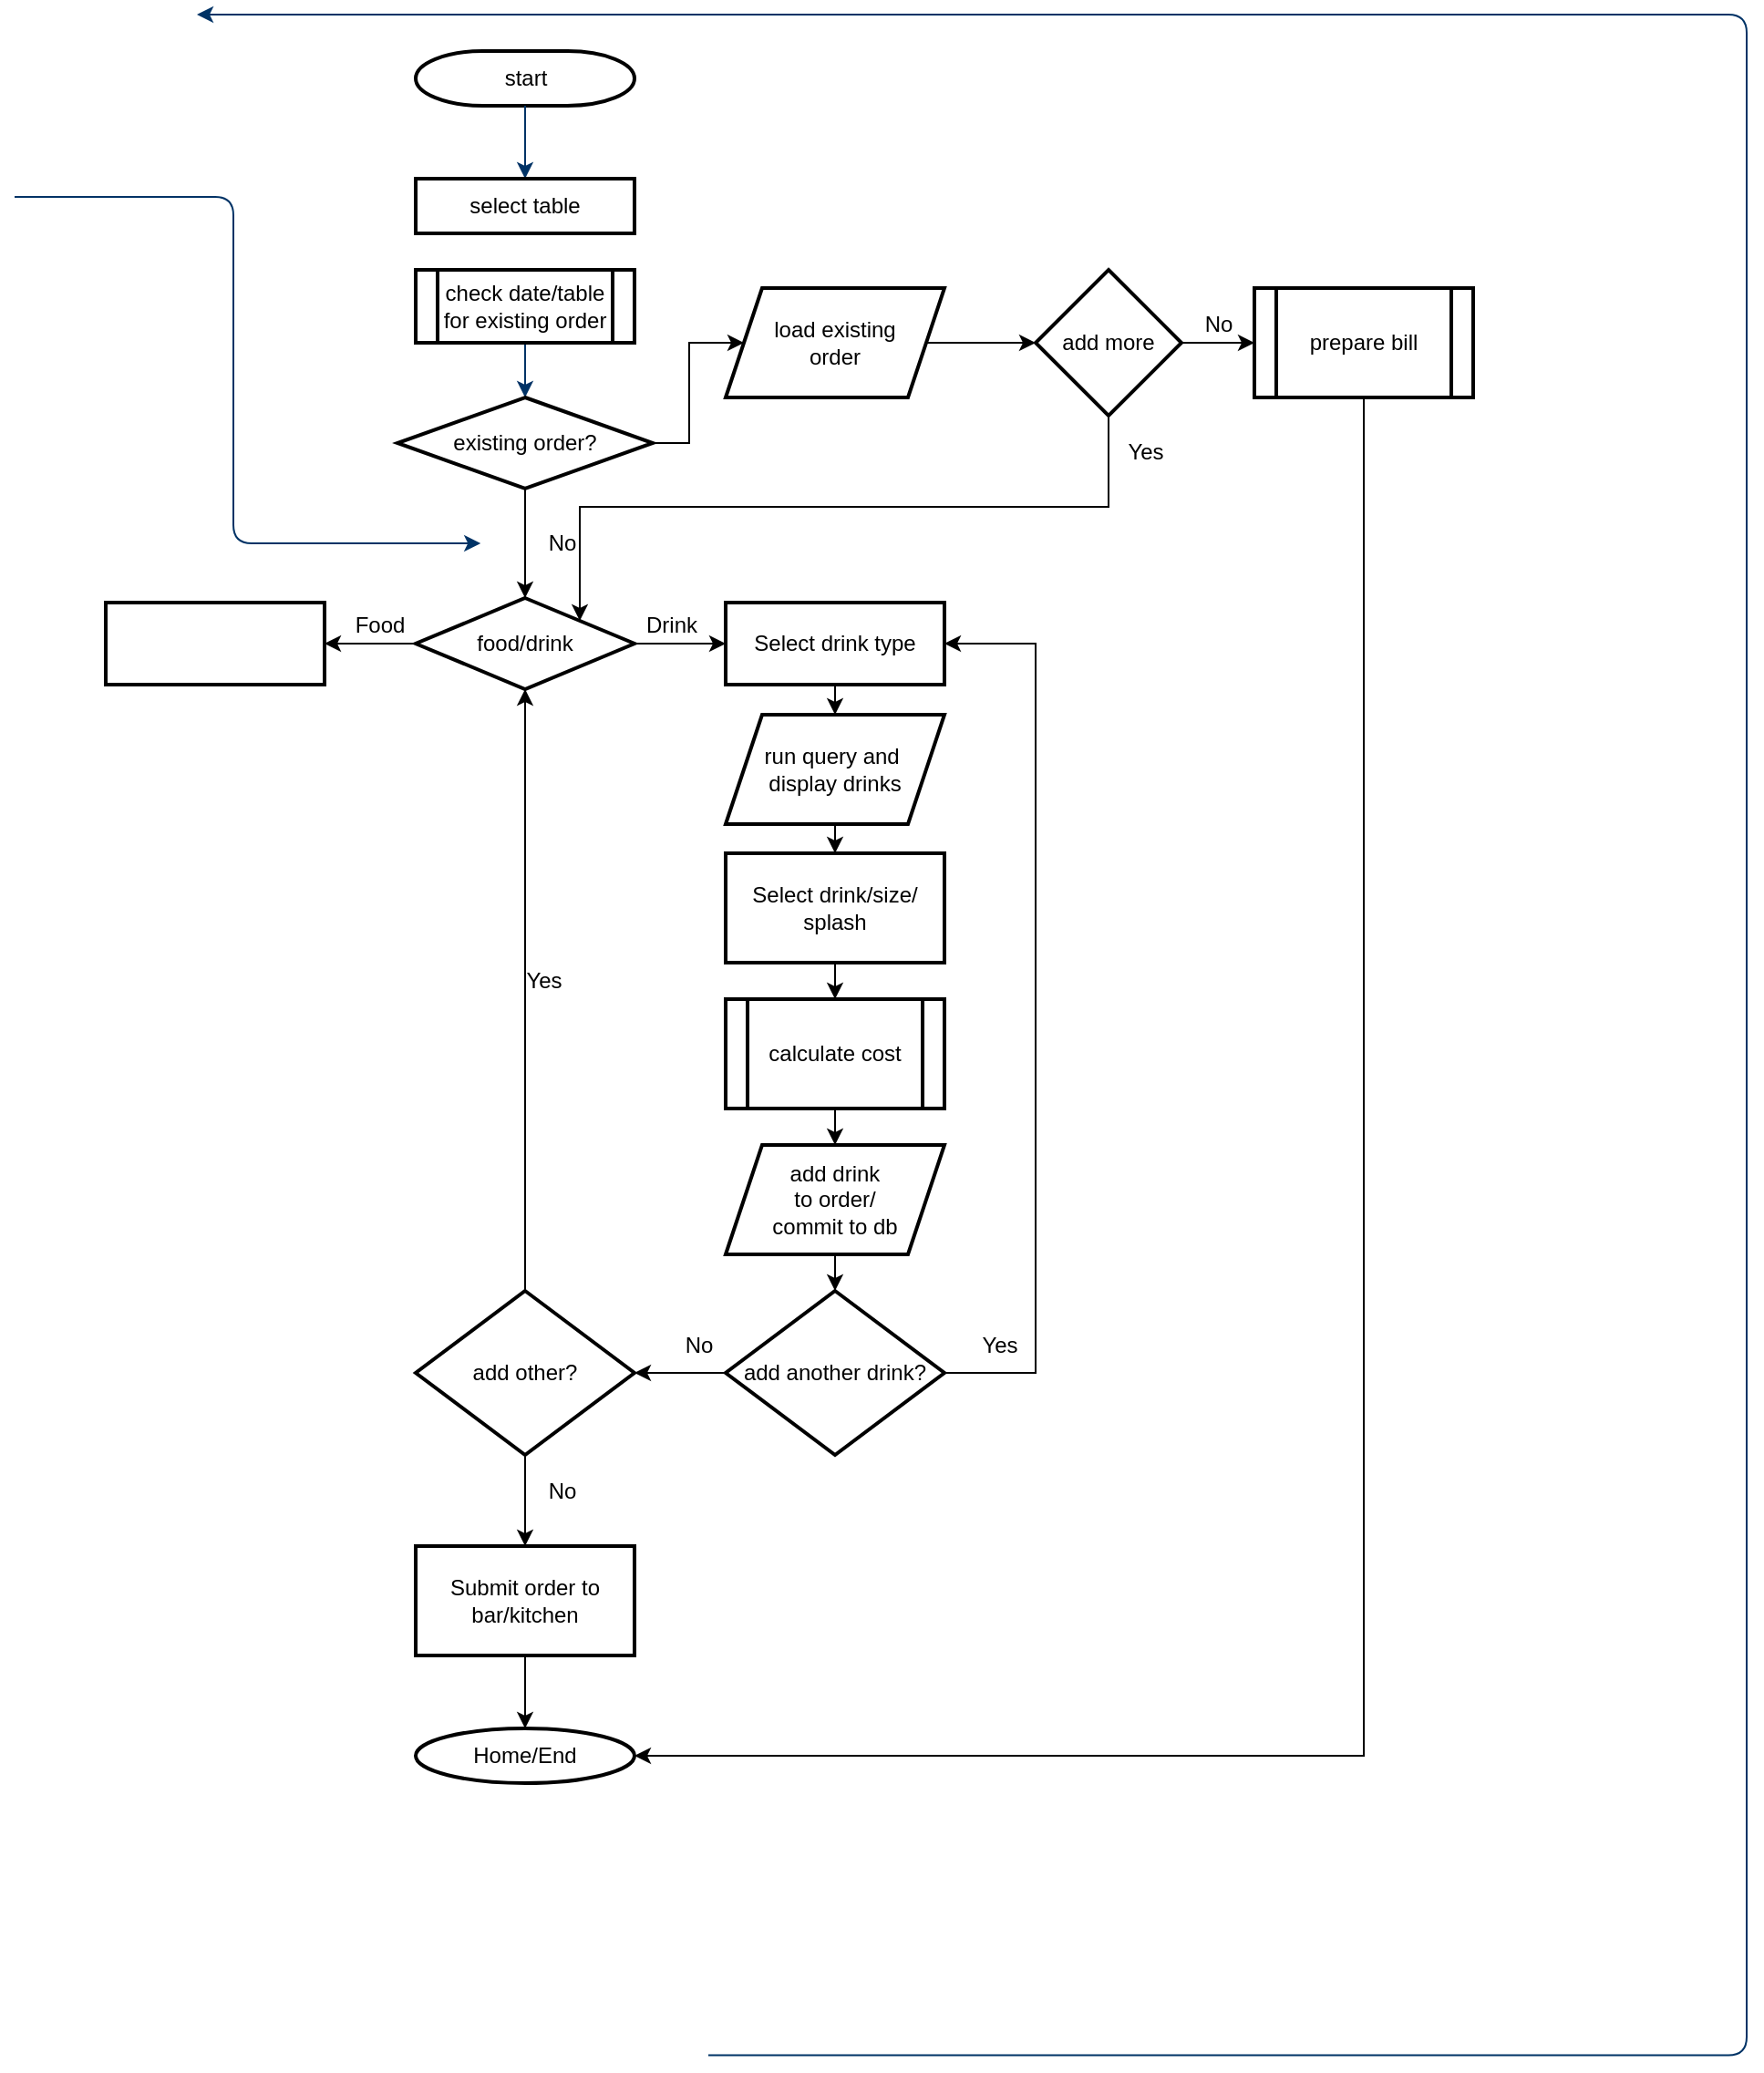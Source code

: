 <mxfile version="15.4.0" type="device"><diagram id="6a731a19-8d31-9384-78a2-239565b7b9f0" name="Page-1"><mxGraphModel dx="1422" dy="822" grid="1" gridSize="10" guides="1" tooltips="1" connect="1" arrows="1" fold="1" page="1" pageScale="1" pageWidth="1169" pageHeight="827" background="none" math="0" shadow="0"><root><mxCell id="0"/><mxCell id="1" parent="0"/><mxCell id="2" value="start" style="shape=mxgraph.flowchart.terminator;strokeWidth=2;gradientColor=none;gradientDirection=north;fontStyle=0;html=1;" parent="1" vertex="1"><mxGeometry x="220" y="20" width="120" height="30" as="geometry"/></mxCell><mxCell id="7" style="fontStyle=1;strokeColor=#003366;strokeWidth=1;html=1;" parent="1" source="2" edge="1"><mxGeometry relative="1" as="geometry"><mxPoint x="280" y="90" as="targetPoint"/></mxGeometry></mxCell><mxCell id="8" style="fontStyle=1;strokeColor=#003366;strokeWidth=1;html=1;" parent="1" edge="1"><mxGeometry relative="1" as="geometry"><mxPoint x="280" y="170" as="sourcePoint"/><mxPoint x="280" y="210" as="targetPoint"/></mxGeometry></mxCell><mxCell id="45" value="" style="edgeStyle=elbowEdgeStyle;elbow=horizontal;exitX=1;exitY=0.5;exitPerimeter=0;entryX=0.905;entryY=0.5;entryPerimeter=0;fontStyle=1;strokeColor=#003366;strokeWidth=1;html=1;" parent="1" target="34" edge="1"><mxGeometry width="100" height="100" as="geometry"><mxPoint x="380.5" y="1119.25" as="sourcePoint"/><mxPoint x="100" as="targetPoint"/><Array as="points"><mxPoint x="950" y="1320"/></Array></mxGeometry></mxCell><mxCell id="54" value="" style="edgeStyle=elbowEdgeStyle;elbow=horizontal;exitX=0;exitY=0.5;exitPerimeter=0;entryX=0.095;entryY=0.5;entryPerimeter=0;fontStyle=1;strokeColor=#003366;strokeWidth=1;html=1;" parent="1" source="37" edge="1"><mxGeometry width="100" height="100" as="geometry"><mxPoint y="100" as="sourcePoint"/><mxPoint x="255.605" y="290" as="targetPoint"/><Array as="points"><mxPoint x="120" y="970"/></Array></mxGeometry></mxCell><mxCell id="GyiP0zb-wRxJIdnR9fgf-55" value="select table" style="rounded=0;whiteSpace=wrap;html=1;strokeWidth=2;" vertex="1" parent="1"><mxGeometry x="220" y="90" width="120" height="30" as="geometry"/></mxCell><mxCell id="GyiP0zb-wRxJIdnR9fgf-62" style="edgeStyle=orthogonalEdgeStyle;rounded=0;orthogonalLoop=1;jettySize=auto;html=1;exitX=1;exitY=0.5;exitDx=0;exitDy=0;entryX=0;entryY=0.5;entryDx=0;entryDy=0;" edge="1" parent="1" source="GyiP0zb-wRxJIdnR9fgf-57" target="GyiP0zb-wRxJIdnR9fgf-61"><mxGeometry relative="1" as="geometry"/></mxCell><mxCell id="GyiP0zb-wRxJIdnR9fgf-108" style="edgeStyle=orthogonalEdgeStyle;rounded=0;orthogonalLoop=1;jettySize=auto;html=1;exitX=0;exitY=0.5;exitDx=0;exitDy=0;entryX=1;entryY=0.5;entryDx=0;entryDy=0;" edge="1" parent="1" source="GyiP0zb-wRxJIdnR9fgf-57" target="GyiP0zb-wRxJIdnR9fgf-58"><mxGeometry relative="1" as="geometry"/></mxCell><mxCell id="GyiP0zb-wRxJIdnR9fgf-57" value="food/drink" style="rhombus;whiteSpace=wrap;html=1;strokeWidth=2;" vertex="1" parent="1"><mxGeometry x="220" y="320" width="120" height="50" as="geometry"/></mxCell><mxCell id="GyiP0zb-wRxJIdnR9fgf-58" value="" style="rounded=0;whiteSpace=wrap;html=1;strokeWidth=2;" vertex="1" parent="1"><mxGeometry x="50" y="322.5" width="120" height="45" as="geometry"/></mxCell><mxCell id="GyiP0zb-wRxJIdnR9fgf-65" style="edgeStyle=orthogonalEdgeStyle;rounded=0;orthogonalLoop=1;jettySize=auto;html=1;exitX=0.5;exitY=1;exitDx=0;exitDy=0;entryX=0.5;entryY=0;entryDx=0;entryDy=0;" edge="1" parent="1" source="GyiP0zb-wRxJIdnR9fgf-61" target="GyiP0zb-wRxJIdnR9fgf-64"><mxGeometry relative="1" as="geometry"/></mxCell><mxCell id="GyiP0zb-wRxJIdnR9fgf-61" value="Select drink type" style="rounded=0;whiteSpace=wrap;html=1;strokeWidth=2;" vertex="1" parent="1"><mxGeometry x="390" y="322.5" width="120" height="45" as="geometry"/></mxCell><mxCell id="GyiP0zb-wRxJIdnR9fgf-63" value="Drink" style="text;html=1;align=center;verticalAlign=middle;resizable=0;points=[];autosize=1;strokeColor=none;fillColor=none;" vertex="1" parent="1"><mxGeometry x="340" y="325" width="40" height="20" as="geometry"/></mxCell><mxCell id="GyiP0zb-wRxJIdnR9fgf-68" style="edgeStyle=orthogonalEdgeStyle;rounded=0;orthogonalLoop=1;jettySize=auto;html=1;exitX=0.5;exitY=1;exitDx=0;exitDy=0;entryX=0.5;entryY=0;entryDx=0;entryDy=0;" edge="1" parent="1" source="GyiP0zb-wRxJIdnR9fgf-64" target="GyiP0zb-wRxJIdnR9fgf-66"><mxGeometry relative="1" as="geometry"/></mxCell><mxCell id="GyiP0zb-wRxJIdnR9fgf-64" value="run query and&amp;nbsp;&lt;br&gt;display drinks" style="shape=parallelogram;perimeter=parallelogramPerimeter;whiteSpace=wrap;html=1;fixedSize=1;strokeWidth=2;" vertex="1" parent="1"><mxGeometry x="390" y="384" width="120" height="60" as="geometry"/></mxCell><mxCell id="GyiP0zb-wRxJIdnR9fgf-110" style="edgeStyle=orthogonalEdgeStyle;rounded=0;orthogonalLoop=1;jettySize=auto;html=1;exitX=0.5;exitY=1;exitDx=0;exitDy=0;entryX=0.5;entryY=0;entryDx=0;entryDy=0;" edge="1" parent="1" source="GyiP0zb-wRxJIdnR9fgf-66" target="GyiP0zb-wRxJIdnR9fgf-109"><mxGeometry relative="1" as="geometry"/></mxCell><mxCell id="GyiP0zb-wRxJIdnR9fgf-66" value="Select drink/size/&lt;br&gt;splash" style="rounded=0;whiteSpace=wrap;html=1;strokeWidth=2;" vertex="1" parent="1"><mxGeometry x="390" y="460" width="120" height="60" as="geometry"/></mxCell><mxCell id="GyiP0zb-wRxJIdnR9fgf-73" style="edgeStyle=orthogonalEdgeStyle;rounded=0;orthogonalLoop=1;jettySize=auto;html=1;exitX=0.5;exitY=1;exitDx=0;exitDy=0;entryX=0.5;entryY=0;entryDx=0;entryDy=0;" edge="1" parent="1" source="GyiP0zb-wRxJIdnR9fgf-69" target="GyiP0zb-wRxJIdnR9fgf-71"><mxGeometry relative="1" as="geometry"/></mxCell><mxCell id="GyiP0zb-wRxJIdnR9fgf-69" value="add drink &lt;br&gt;to order/&lt;br&gt;commit to db" style="shape=parallelogram;perimeter=parallelogramPerimeter;whiteSpace=wrap;html=1;fixedSize=1;strokeWidth=2;" vertex="1" parent="1"><mxGeometry x="390" y="620" width="120" height="60" as="geometry"/></mxCell><mxCell id="GyiP0zb-wRxJIdnR9fgf-74" style="edgeStyle=orthogonalEdgeStyle;rounded=0;orthogonalLoop=1;jettySize=auto;html=1;exitX=1;exitY=0.5;exitDx=0;exitDy=0;entryX=1;entryY=0.5;entryDx=0;entryDy=0;" edge="1" parent="1" source="GyiP0zb-wRxJIdnR9fgf-71" target="GyiP0zb-wRxJIdnR9fgf-61"><mxGeometry relative="1" as="geometry"><Array as="points"><mxPoint x="560" y="745"/><mxPoint x="560" y="345"/></Array></mxGeometry></mxCell><mxCell id="GyiP0zb-wRxJIdnR9fgf-76" style="edgeStyle=orthogonalEdgeStyle;rounded=0;orthogonalLoop=1;jettySize=auto;html=1;exitX=0;exitY=0.5;exitDx=0;exitDy=0;entryX=1;entryY=0.5;entryDx=0;entryDy=0;" edge="1" parent="1" source="GyiP0zb-wRxJIdnR9fgf-71" target="GyiP0zb-wRxJIdnR9fgf-72"><mxGeometry relative="1" as="geometry"/></mxCell><mxCell id="GyiP0zb-wRxJIdnR9fgf-71" value="add another drink?" style="rhombus;whiteSpace=wrap;html=1;strokeWidth=2;" vertex="1" parent="1"><mxGeometry x="390" y="700" width="120" height="90" as="geometry"/></mxCell><mxCell id="GyiP0zb-wRxJIdnR9fgf-78" style="edgeStyle=orthogonalEdgeStyle;rounded=0;orthogonalLoop=1;jettySize=auto;html=1;exitX=0.5;exitY=0;exitDx=0;exitDy=0;entryX=0.5;entryY=1;entryDx=0;entryDy=0;" edge="1" parent="1" source="GyiP0zb-wRxJIdnR9fgf-72" target="GyiP0zb-wRxJIdnR9fgf-57"><mxGeometry relative="1" as="geometry"/></mxCell><mxCell id="GyiP0zb-wRxJIdnR9fgf-83" style="edgeStyle=orthogonalEdgeStyle;rounded=0;orthogonalLoop=1;jettySize=auto;html=1;exitX=0.5;exitY=1;exitDx=0;exitDy=0;entryX=0.5;entryY=0;entryDx=0;entryDy=0;" edge="1" parent="1" source="GyiP0zb-wRxJIdnR9fgf-72" target="GyiP0zb-wRxJIdnR9fgf-82"><mxGeometry relative="1" as="geometry"/></mxCell><mxCell id="GyiP0zb-wRxJIdnR9fgf-72" value="add other?" style="rhombus;whiteSpace=wrap;html=1;strokeWidth=2;" vertex="1" parent="1"><mxGeometry x="220" y="700" width="120" height="90" as="geometry"/></mxCell><mxCell id="GyiP0zb-wRxJIdnR9fgf-75" value="Yes" style="text;html=1;align=center;verticalAlign=middle;resizable=0;points=[];autosize=1;strokeColor=none;fillColor=none;" vertex="1" parent="1"><mxGeometry x="520" y="720" width="40" height="20" as="geometry"/></mxCell><mxCell id="GyiP0zb-wRxJIdnR9fgf-77" value="No" style="text;html=1;align=center;verticalAlign=middle;resizable=0;points=[];autosize=1;strokeColor=none;fillColor=none;" vertex="1" parent="1"><mxGeometry x="360" y="720" width="30" height="20" as="geometry"/></mxCell><mxCell id="GyiP0zb-wRxJIdnR9fgf-79" value="Yes" style="text;html=1;align=center;verticalAlign=middle;resizable=0;points=[];autosize=1;strokeColor=none;fillColor=none;" vertex="1" parent="1"><mxGeometry x="270" y="520" width="40" height="20" as="geometry"/></mxCell><mxCell id="GyiP0zb-wRxJIdnR9fgf-86" style="edgeStyle=orthogonalEdgeStyle;rounded=0;orthogonalLoop=1;jettySize=auto;html=1;exitX=0.5;exitY=1;exitDx=0;exitDy=0;entryX=0.5;entryY=0;entryDx=0;entryDy=0;" edge="1" parent="1" source="GyiP0zb-wRxJIdnR9fgf-82" target="GyiP0zb-wRxJIdnR9fgf-85"><mxGeometry relative="1" as="geometry"/></mxCell><mxCell id="GyiP0zb-wRxJIdnR9fgf-82" value="Submit order to&lt;br&gt;bar/kitchen" style="rounded=0;whiteSpace=wrap;html=1;strokeWidth=2;" vertex="1" parent="1"><mxGeometry x="220" y="840" width="120" height="60" as="geometry"/></mxCell><mxCell id="GyiP0zb-wRxJIdnR9fgf-84" value="No" style="text;html=1;align=center;verticalAlign=middle;resizable=0;points=[];autosize=1;strokeColor=none;fillColor=none;" vertex="1" parent="1"><mxGeometry x="285" y="800" width="30" height="20" as="geometry"/></mxCell><mxCell id="GyiP0zb-wRxJIdnR9fgf-85" value="Home/End" style="ellipse;whiteSpace=wrap;html=1;strokeWidth=2;" vertex="1" parent="1"><mxGeometry x="220" y="940" width="120" height="30" as="geometry"/></mxCell><mxCell id="GyiP0zb-wRxJIdnR9fgf-60" value="Food" style="text;html=1;align=center;verticalAlign=middle;resizable=0;points=[];autosize=1;strokeColor=none;fillColor=none;" vertex="1" parent="1"><mxGeometry x="180" y="325" width="40" height="20" as="geometry"/></mxCell><mxCell id="GyiP0zb-wRxJIdnR9fgf-89" value="check date/table&lt;br&gt;for existing order" style="shape=process;whiteSpace=wrap;html=1;backgroundOutline=1;strokeWidth=2;" vertex="1" parent="1"><mxGeometry x="220" y="140" width="120" height="40" as="geometry"/></mxCell><mxCell id="GyiP0zb-wRxJIdnR9fgf-95" value="" style="edgeStyle=orthogonalEdgeStyle;rounded=0;orthogonalLoop=1;jettySize=auto;html=1;" edge="1" parent="1" source="GyiP0zb-wRxJIdnR9fgf-90" target="GyiP0zb-wRxJIdnR9fgf-57"><mxGeometry relative="1" as="geometry"/></mxCell><mxCell id="GyiP0zb-wRxJIdnR9fgf-98" value="" style="edgeStyle=orthogonalEdgeStyle;rounded=0;orthogonalLoop=1;jettySize=auto;html=1;" edge="1" parent="1" source="GyiP0zb-wRxJIdnR9fgf-90" target="GyiP0zb-wRxJIdnR9fgf-97"><mxGeometry relative="1" as="geometry"/></mxCell><mxCell id="GyiP0zb-wRxJIdnR9fgf-90" value="existing order?" style="rhombus;whiteSpace=wrap;html=1;strokeWidth=2;" vertex="1" parent="1"><mxGeometry x="210" y="210" width="140" height="50" as="geometry"/></mxCell><mxCell id="GyiP0zb-wRxJIdnR9fgf-93" style="edgeStyle=orthogonalEdgeStyle;rounded=0;orthogonalLoop=1;jettySize=auto;html=1;exitX=0.5;exitY=1;exitDx=0;exitDy=0;" edge="1" parent="1" source="GyiP0zb-wRxJIdnR9fgf-57" target="GyiP0zb-wRxJIdnR9fgf-57"><mxGeometry relative="1" as="geometry"/></mxCell><mxCell id="GyiP0zb-wRxJIdnR9fgf-96" value="No" style="text;html=1;align=center;verticalAlign=middle;resizable=0;points=[];autosize=1;strokeColor=none;fillColor=none;" vertex="1" parent="1"><mxGeometry x="285" y="280" width="30" height="20" as="geometry"/></mxCell><mxCell id="GyiP0zb-wRxJIdnR9fgf-100" value="" style="edgeStyle=orthogonalEdgeStyle;rounded=0;orthogonalLoop=1;jettySize=auto;html=1;" edge="1" parent="1" source="GyiP0zb-wRxJIdnR9fgf-97" target="GyiP0zb-wRxJIdnR9fgf-99"><mxGeometry relative="1" as="geometry"/></mxCell><mxCell id="GyiP0zb-wRxJIdnR9fgf-97" value="load existing &lt;br&gt;order" style="shape=parallelogram;perimeter=parallelogramPerimeter;whiteSpace=wrap;html=1;fixedSize=1;strokeWidth=2;" vertex="1" parent="1"><mxGeometry x="390" y="150" width="120" height="60" as="geometry"/></mxCell><mxCell id="GyiP0zb-wRxJIdnR9fgf-101" style="edgeStyle=orthogonalEdgeStyle;rounded=0;orthogonalLoop=1;jettySize=auto;html=1;exitX=0.5;exitY=1;exitDx=0;exitDy=0;entryX=1;entryY=0;entryDx=0;entryDy=0;" edge="1" parent="1" source="GyiP0zb-wRxJIdnR9fgf-99" target="GyiP0zb-wRxJIdnR9fgf-57"><mxGeometry relative="1" as="geometry"/></mxCell><mxCell id="GyiP0zb-wRxJIdnR9fgf-104" style="edgeStyle=orthogonalEdgeStyle;rounded=0;orthogonalLoop=1;jettySize=auto;html=1;exitX=1;exitY=0.5;exitDx=0;exitDy=0;" edge="1" parent="1" source="GyiP0zb-wRxJIdnR9fgf-99"><mxGeometry relative="1" as="geometry"><mxPoint x="680" y="180" as="targetPoint"/></mxGeometry></mxCell><mxCell id="GyiP0zb-wRxJIdnR9fgf-99" value="add more" style="rhombus;whiteSpace=wrap;html=1;strokeWidth=2;" vertex="1" parent="1"><mxGeometry x="560" y="140" width="80" height="80" as="geometry"/></mxCell><mxCell id="GyiP0zb-wRxJIdnR9fgf-103" value="Yes" style="text;html=1;align=center;verticalAlign=middle;resizable=0;points=[];autosize=1;strokeColor=none;fillColor=none;" vertex="1" parent="1"><mxGeometry x="600" y="230" width="40" height="20" as="geometry"/></mxCell><mxCell id="GyiP0zb-wRxJIdnR9fgf-105" value="No" style="text;html=1;align=center;verticalAlign=middle;resizable=0;points=[];autosize=1;strokeColor=none;fillColor=none;" vertex="1" parent="1"><mxGeometry x="645" y="160" width="30" height="20" as="geometry"/></mxCell><mxCell id="GyiP0zb-wRxJIdnR9fgf-107" style="edgeStyle=orthogonalEdgeStyle;rounded=0;orthogonalLoop=1;jettySize=auto;html=1;exitX=0.5;exitY=1;exitDx=0;exitDy=0;entryX=1;entryY=0.5;entryDx=0;entryDy=0;" edge="1" parent="1" source="GyiP0zb-wRxJIdnR9fgf-106" target="GyiP0zb-wRxJIdnR9fgf-85"><mxGeometry relative="1" as="geometry"/></mxCell><mxCell id="GyiP0zb-wRxJIdnR9fgf-106" value="prepare bill" style="shape=process;whiteSpace=wrap;html=1;backgroundOutline=1;strokeWidth=2;" vertex="1" parent="1"><mxGeometry x="680" y="150" width="120" height="60" as="geometry"/></mxCell><mxCell id="GyiP0zb-wRxJIdnR9fgf-111" style="edgeStyle=orthogonalEdgeStyle;rounded=0;orthogonalLoop=1;jettySize=auto;html=1;exitX=0.5;exitY=1;exitDx=0;exitDy=0;entryX=0.5;entryY=0;entryDx=0;entryDy=0;" edge="1" parent="1" source="GyiP0zb-wRxJIdnR9fgf-109" target="GyiP0zb-wRxJIdnR9fgf-69"><mxGeometry relative="1" as="geometry"/></mxCell><mxCell id="GyiP0zb-wRxJIdnR9fgf-109" value="calculate cost" style="shape=process;whiteSpace=wrap;html=1;backgroundOutline=1;strokeWidth=2;" vertex="1" parent="1"><mxGeometry x="390" y="540" width="120" height="60" as="geometry"/></mxCell></root></mxGraphModel></diagram></mxfile>